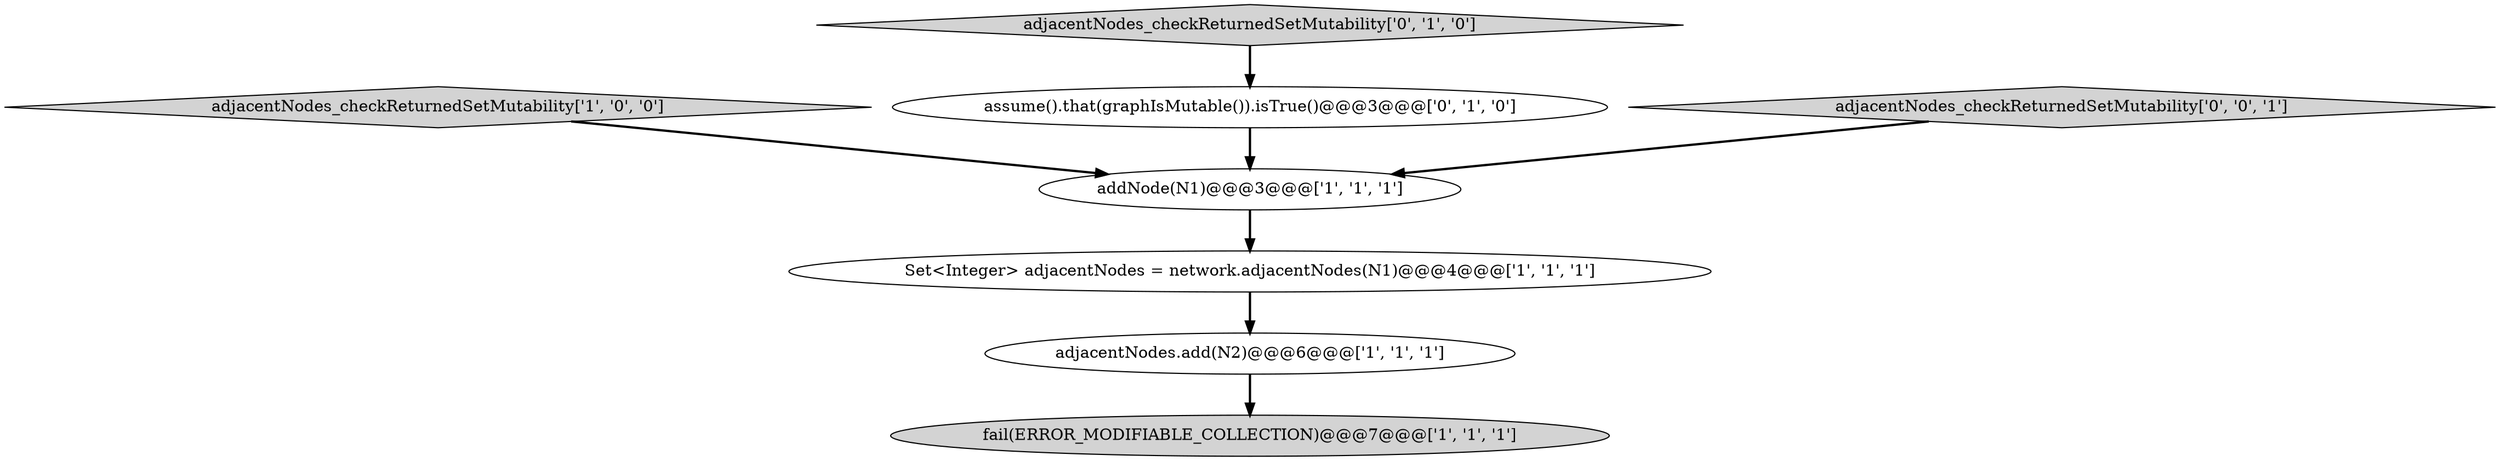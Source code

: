 digraph {
3 [style = filled, label = "adjacentNodes_checkReturnedSetMutability['1', '0', '0']", fillcolor = lightgray, shape = diamond image = "AAA0AAABBB1BBB"];
5 [style = filled, label = "assume().that(graphIsMutable()).isTrue()@@@3@@@['0', '1', '0']", fillcolor = white, shape = ellipse image = "AAA1AAABBB2BBB"];
7 [style = filled, label = "adjacentNodes_checkReturnedSetMutability['0', '0', '1']", fillcolor = lightgray, shape = diamond image = "AAA0AAABBB3BBB"];
2 [style = filled, label = "addNode(N1)@@@3@@@['1', '1', '1']", fillcolor = white, shape = ellipse image = "AAA0AAABBB1BBB"];
0 [style = filled, label = "adjacentNodes.add(N2)@@@6@@@['1', '1', '1']", fillcolor = white, shape = ellipse image = "AAA0AAABBB1BBB"];
6 [style = filled, label = "adjacentNodes_checkReturnedSetMutability['0', '1', '0']", fillcolor = lightgray, shape = diamond image = "AAA0AAABBB2BBB"];
1 [style = filled, label = "fail(ERROR_MODIFIABLE_COLLECTION)@@@7@@@['1', '1', '1']", fillcolor = lightgray, shape = ellipse image = "AAA0AAABBB1BBB"];
4 [style = filled, label = "Set<Integer> adjacentNodes = network.adjacentNodes(N1)@@@4@@@['1', '1', '1']", fillcolor = white, shape = ellipse image = "AAA0AAABBB1BBB"];
5->2 [style = bold, label=""];
0->1 [style = bold, label=""];
2->4 [style = bold, label=""];
3->2 [style = bold, label=""];
4->0 [style = bold, label=""];
6->5 [style = bold, label=""];
7->2 [style = bold, label=""];
}
